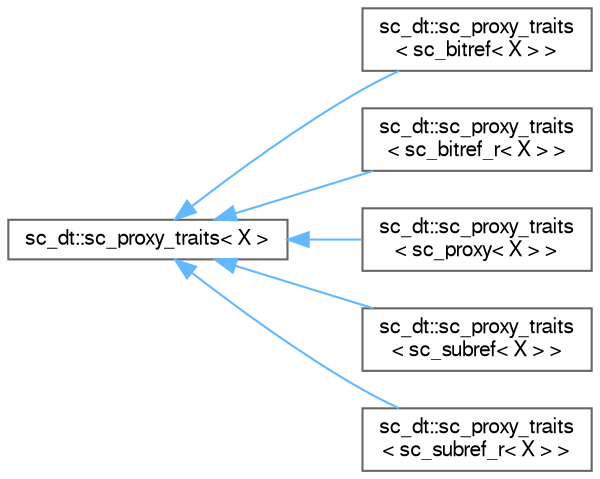 digraph "Graphical Class Hierarchy"
{
 // LATEX_PDF_SIZE
  bgcolor="transparent";
  edge [fontname=FreeSans,fontsize=10,labelfontname=FreeSans,labelfontsize=10];
  node [fontname=FreeSans,fontsize=10,shape=box,height=0.2,width=0.4];
  rankdir="LR";
  Node0 [id="Node000000",label="sc_dt::sc_proxy_traits\< X \>",height=0.2,width=0.4,color="grey40", fillcolor="white", style="filled",URL="$a01629.html",tooltip=" "];
  Node0 -> Node1 [id="edge204_Node000000_Node000001",dir="back",color="steelblue1",style="solid",tooltip=" "];
  Node1 [id="Node000001",label="sc_dt::sc_proxy_traits\l\< sc_bitref\< X \> \>",height=0.2,width=0.4,color="grey40", fillcolor="white", style="filled",URL="$a01645.html",tooltip=" "];
  Node0 -> Node2 [id="edge205_Node000000_Node000002",dir="back",color="steelblue1",style="solid",tooltip=" "];
  Node2 [id="Node000002",label="sc_dt::sc_proxy_traits\l\< sc_bitref_r\< X \> \>",height=0.2,width=0.4,color="grey40", fillcolor="white", style="filled",URL="$a01641.html",tooltip=" "];
  Node0 -> Node3 [id="edge206_Node000000_Node000003",dir="back",color="steelblue1",style="solid",tooltip=" "];
  Node3 [id="Node000003",label="sc_dt::sc_proxy_traits\l\< sc_proxy\< X \> \>",height=0.2,width=0.4,color="grey40", fillcolor="white", style="filled",URL="$a01657.html",tooltip=" "];
  Node0 -> Node4 [id="edge207_Node000000_Node000004",dir="back",color="steelblue1",style="solid",tooltip=" "];
  Node4 [id="Node000004",label="sc_dt::sc_proxy_traits\l\< sc_subref\< X \> \>",height=0.2,width=0.4,color="grey40", fillcolor="white", style="filled",URL="$a01653.html",tooltip=" "];
  Node0 -> Node5 [id="edge208_Node000000_Node000005",dir="back",color="steelblue1",style="solid",tooltip=" "];
  Node5 [id="Node000005",label="sc_dt::sc_proxy_traits\l\< sc_subref_r\< X \> \>",height=0.2,width=0.4,color="grey40", fillcolor="white", style="filled",URL="$a01649.html",tooltip=" "];
}
